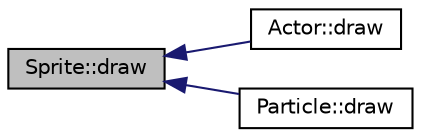 digraph "Sprite::draw"
{
  edge [fontname="Helvetica",fontsize="10",labelfontname="Helvetica",labelfontsize="10"];
  node [fontname="Helvetica",fontsize="10",shape=record];
  rankdir="LR";
  Node1 [label="Sprite::draw",height=0.2,width=0.4,color="black", fillcolor="grey75", style="filled", fontcolor="black"];
  Node1 -> Node2 [dir="back",color="midnightblue",fontsize="10",style="solid",fontname="Helvetica"];
  Node2 [label="Actor::draw",height=0.2,width=0.4,color="black", fillcolor="white", style="filled",URL="$namespace_actor.html#a5e098b8721cbebeb27de076a98107368"];
  Node1 -> Node3 [dir="back",color="midnightblue",fontsize="10",style="solid",fontname="Helvetica"];
  Node3 [label="Particle::draw",height=0.2,width=0.4,color="black", fillcolor="white", style="filled",URL="$namespace_particle.html#aee79b4d9aa717789373fbb4ee87fe062"];
}
